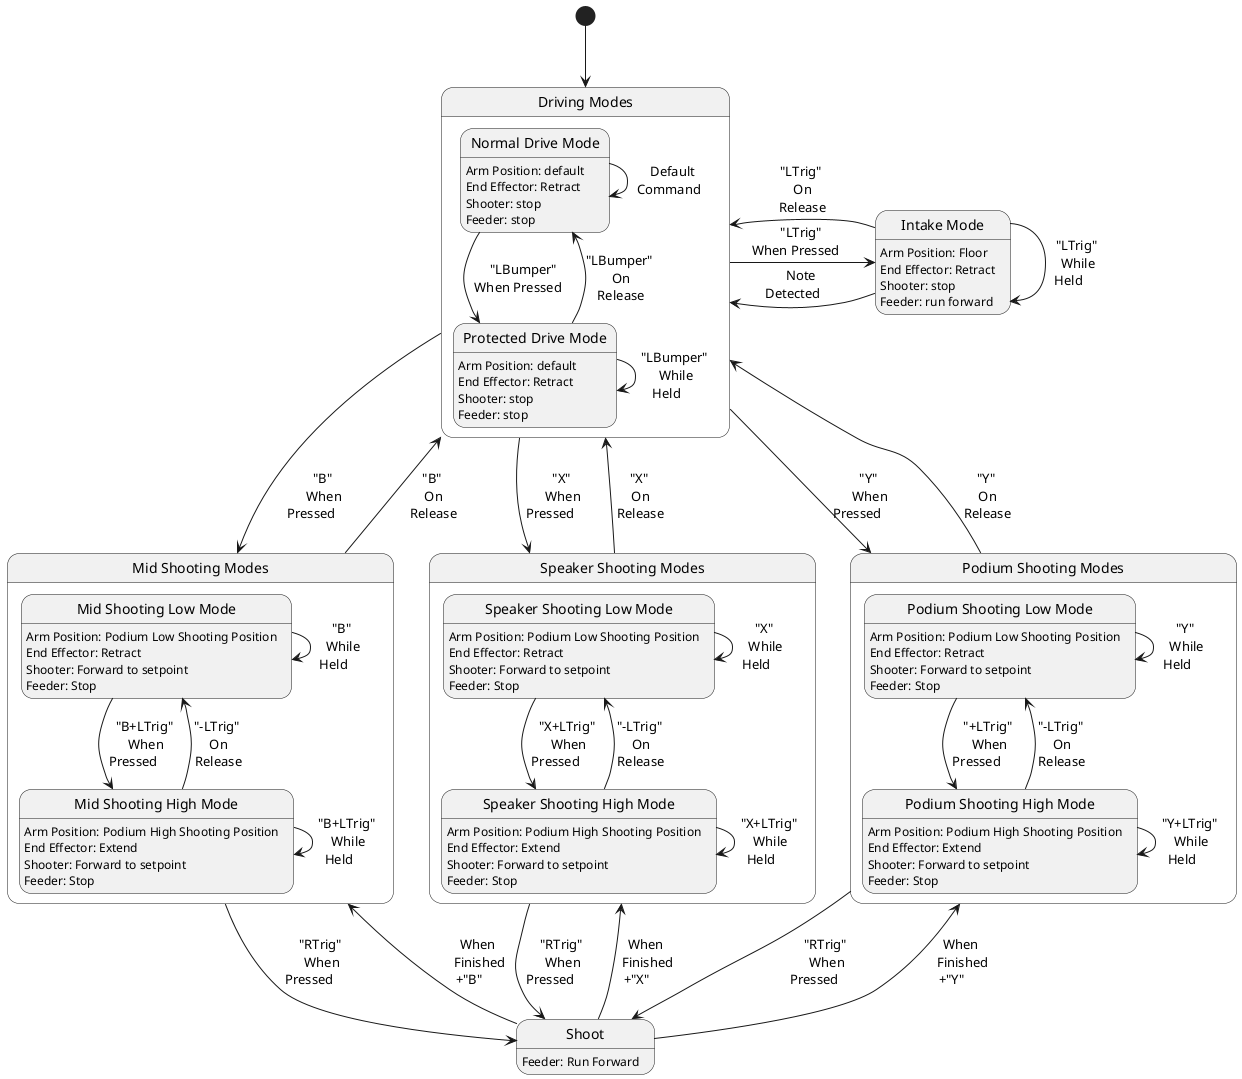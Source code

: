 @startuml SubsystemStates
[*]-->DM

State "Driving Modes" as DM{
  State "Normal Drive Mode" as NDM{
    NDM: Arm Position: default
    NDM: End Effector: Retract
    NDM: Shooter: stop
    NDM: Feeder: stop
  }
  NDM-->PDM: "LBumper" \n When Pressed \t
  NDM->NDM: Default \n Command \t

  State "Protected Drive Mode" as PDM{
    PDM: Arm Position: default
    PDM: End Effector: Retract
    PDM: Shooter: stop
    PDM: Feeder: stop
  }  
  PDM-->NDM: "LBumper" \n On \n Release \t
  PDM->PDM: "LBumper" \n While \n Held \t
}
DM-right->IM: "LTrig" \n When Pressed \t
DM-down->PSM: "Y" \n When \n Pressed \t
DM-down->SSM: "X" \n When \n Pressed \t
DM-down->MSM: "B" \n When \n Pressed \t

State "Intake Mode" as IM{
  IM: Arm Position: Floor
  IM: End Effector: Retract
  IM: Shooter: stop
  IM: Feeder: run forward
}
IM->IM: "LTrig" \n While \n Held \t
IM-left->DM: "LTrig" \n On \n Release \t
IM-left->DM: Note \n Detected \t


State "Podium Shooting Modes" as PSM{
  State "Podium Shooting Low Mode" as PSL{
    PSL: Arm Position: Podium Low Shooting Position
    PSL: End Effector: Retract
    PSL: Shooter: Forward to setpoint
    PSL: Feeder: Stop
  }
  PSL-->PSL: "Y" \n While \n Held \t
  PSL-->PSH: "+LTrig" \n When \n Pressed \t

  State "Podium Shooting High Mode" as PSH{
    PSH: Arm Position: Podium High Shooting Position
    PSH: End Effector: Extend
    PSH: Shooter: Forward to setpoint
    PSH: Feeder: Stop
  }
  PSH-->PSH: "Y+LTrig" \n While \n Held \t
  PSH-->PSL: "-LTrig" \n On \n Release \t

}
PSM -down->Shoot: "RTrig" \n When \n Pressed \t
PSM-up->DM: "Y" \n On \n Release \t

State "Speaker Shooting Modes" as SSM{
  State "Speaker Shooting Low Mode" as SSL{
    SSL: Arm Position: Podium Low Shooting Position
    SSL: End Effector: Retract
    SSL: Shooter: Forward to setpoint
    SSL: Feeder: Stop
  }
  SSL-->SSL: "X" \n While \n Held \t
  SSL-->SSH: "X+LTrig" \n When \n Pressed \t

  State "Speaker Shooting High Mode" as SSH{
    SSH: Arm Position: Podium High Shooting Position
    SSH: End Effector: Extend
    SSH: Shooter: Forward to setpoint
    SSH: Feeder: Stop
  }
  SSH-->SSH: "X+LTrig" \n While \n Held \t
  SSH-->SSL: "-LTrig" \n On \n Release \t

}
SSM-down->Shoot: "RTrig" \n When \n Pressed \t
SSM-up->DM: "X" \n On \n Release \t

State "Mid Shooting Modes" as MSM{
  State "Mid Shooting Low Mode" as MSL{
    MSL: Arm Position: Podium Low Shooting Position
    MSL: End Effector: Retract
    MSL: Shooter: Forward to setpoint
    MSL: Feeder: Stop
  }
  MSL-->MSL: "B" \n While \n Held \t
  MSL-->MSH: "B+LTrig" \n When \n Pressed \t

  State "Mid Shooting High Mode" as MSH{
    MSH: Arm Position: Podium High Shooting Position
    MSH: End Effector: Extend
    MSH: Shooter: Forward to setpoint
    MSH: Feeder: Stop
  }
  MSH-->MSH: "B+LTrig" \n While \n Held \t
  MSH-->MSL: "-LTrig" \n On \n Release \t

}
MSM -down->Shoot: "RTrig" \n When \n Pressed \t
MSM-up->DM: "B" \n On \n Release \t

State "Shoot" as Shoot{
  Shoot: Feeder: Run Forward
}
Shoot-up->PSM: When \n Finished \n +"Y" \t
Shoot-up->SSM: When \n Finished \n +"X" \t
Shoot-up->MSM: When \n Finished \n +"B" \t
